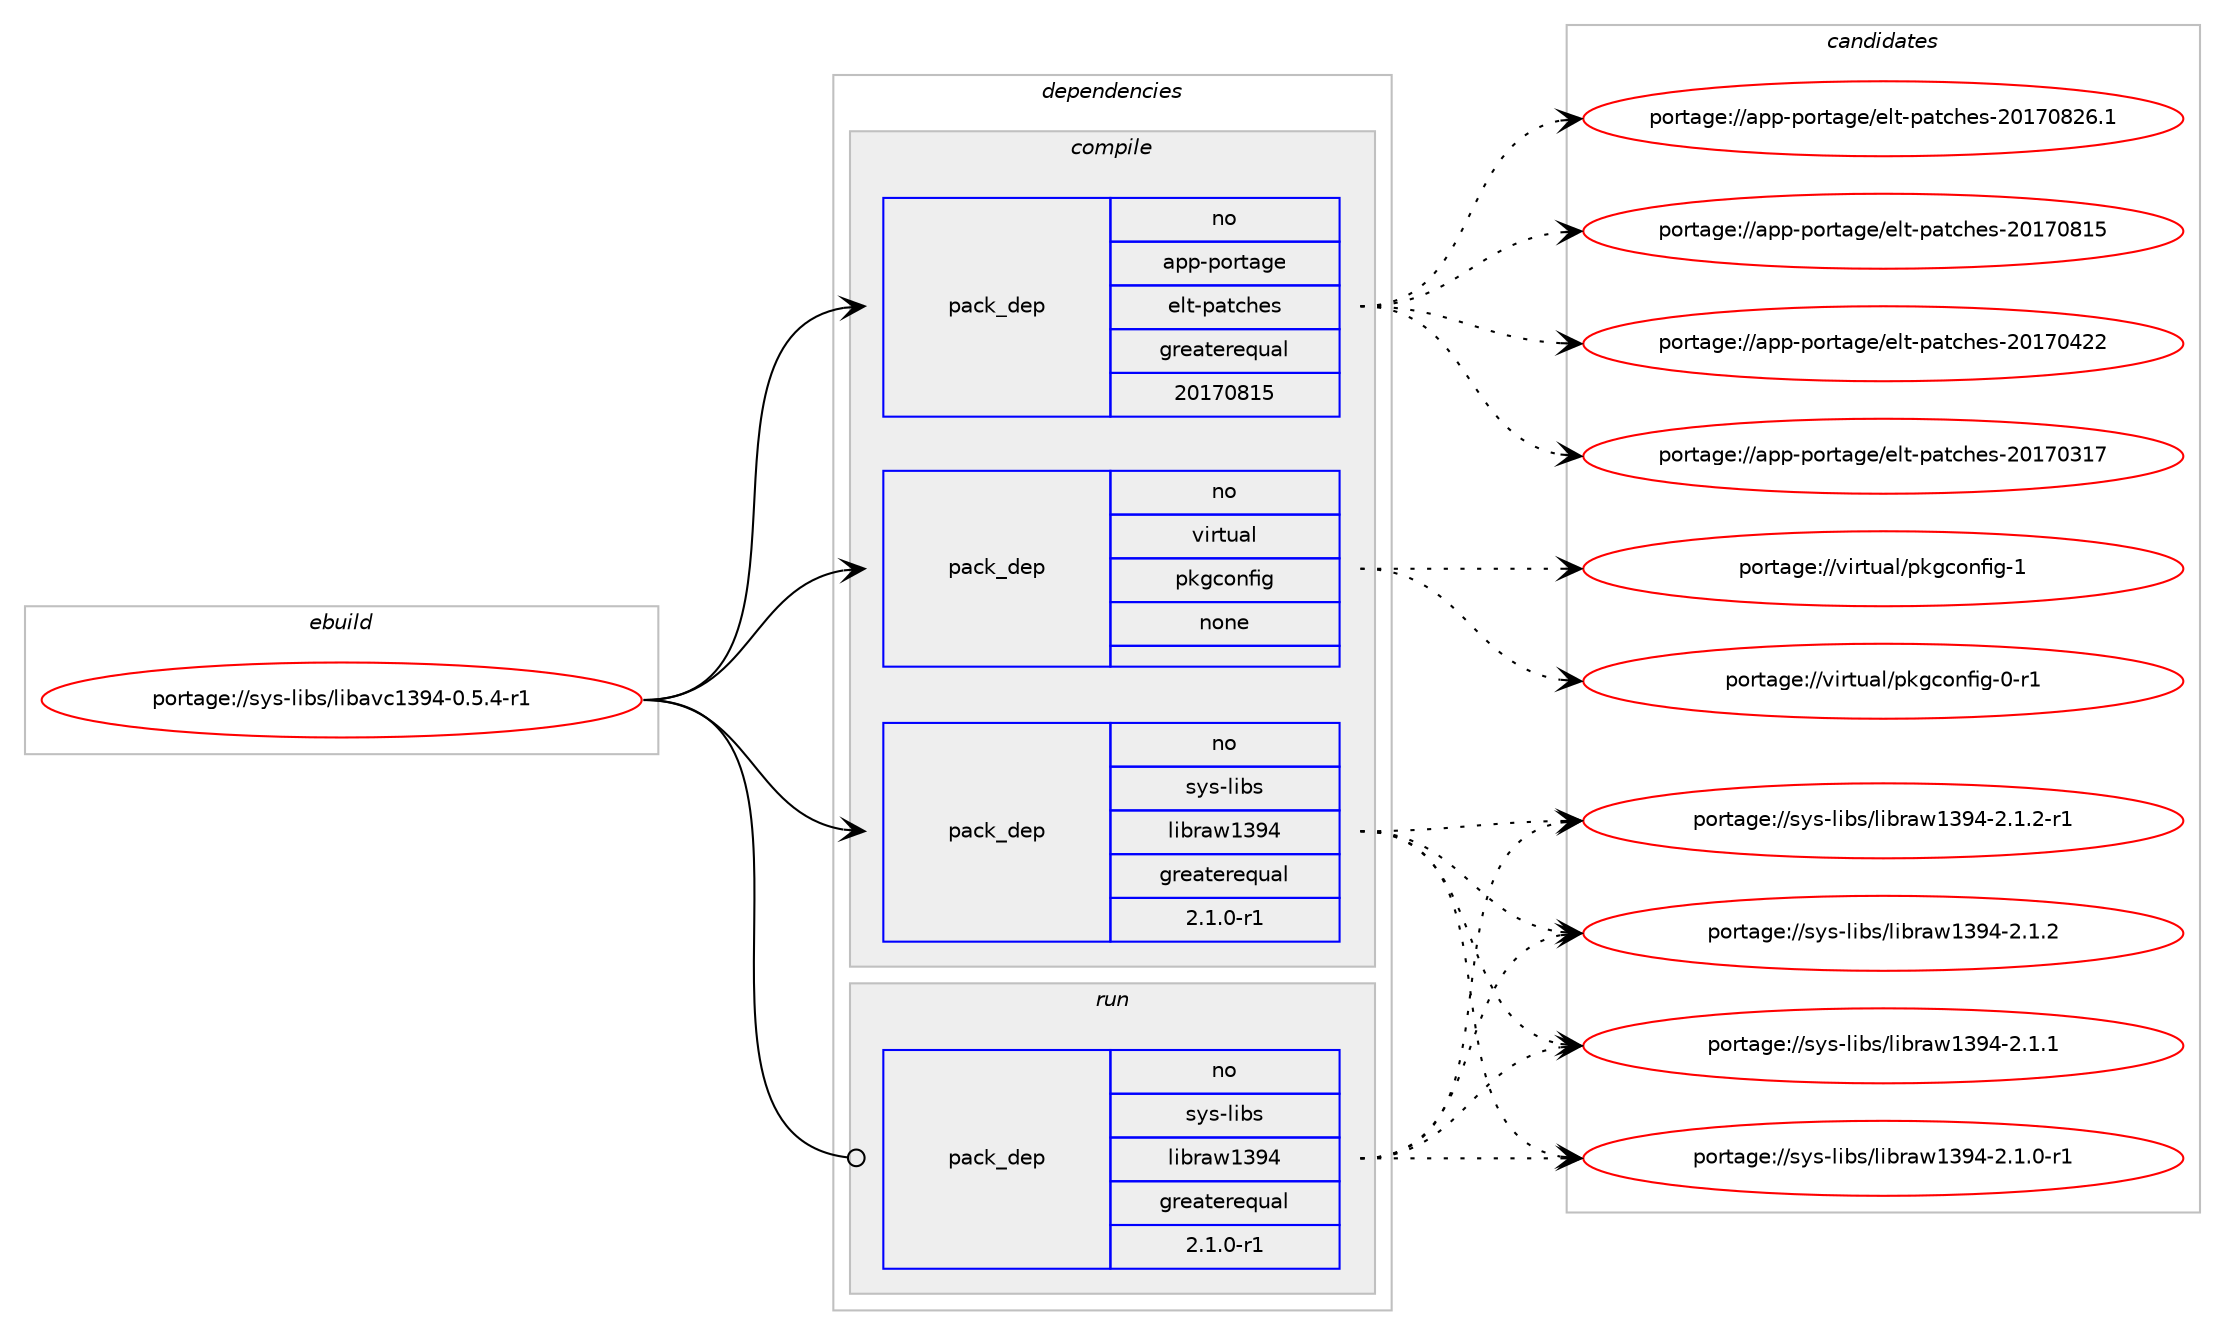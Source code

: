 digraph prolog {

# *************
# Graph options
# *************

newrank=true;
concentrate=true;
compound=true;
graph [rankdir=LR,fontname=Helvetica,fontsize=10,ranksep=1.5];#, ranksep=2.5, nodesep=0.2];
edge  [arrowhead=vee];
node  [fontname=Helvetica,fontsize=10];

# **********
# The ebuild
# **********

subgraph cluster_leftcol {
color=gray;
rank=same;
label=<<i>ebuild</i>>;
id [label="portage://sys-libs/libavc1394-0.5.4-r1", color=red, width=4, href="../sys-libs/libavc1394-0.5.4-r1.svg"];
}

# ****************
# The dependencies
# ****************

subgraph cluster_midcol {
color=gray;
label=<<i>dependencies</i>>;
subgraph cluster_compile {
fillcolor="#eeeeee";
style=filled;
label=<<i>compile</i>>;
subgraph pack21655 {
dependency27087 [label=<<TABLE BORDER="0" CELLBORDER="1" CELLSPACING="0" CELLPADDING="4" WIDTH="220"><TR><TD ROWSPAN="6" CELLPADDING="30">pack_dep</TD></TR><TR><TD WIDTH="110">no</TD></TR><TR><TD>app-portage</TD></TR><TR><TD>elt-patches</TD></TR><TR><TD>greaterequal</TD></TR><TR><TD>20170815</TD></TR></TABLE>>, shape=none, color=blue];
}
id:e -> dependency27087:w [weight=20,style="solid",arrowhead="vee"];
subgraph pack21656 {
dependency27088 [label=<<TABLE BORDER="0" CELLBORDER="1" CELLSPACING="0" CELLPADDING="4" WIDTH="220"><TR><TD ROWSPAN="6" CELLPADDING="30">pack_dep</TD></TR><TR><TD WIDTH="110">no</TD></TR><TR><TD>sys-libs</TD></TR><TR><TD>libraw1394</TD></TR><TR><TD>greaterequal</TD></TR><TR><TD>2.1.0-r1</TD></TR></TABLE>>, shape=none, color=blue];
}
id:e -> dependency27088:w [weight=20,style="solid",arrowhead="vee"];
subgraph pack21657 {
dependency27089 [label=<<TABLE BORDER="0" CELLBORDER="1" CELLSPACING="0" CELLPADDING="4" WIDTH="220"><TR><TD ROWSPAN="6" CELLPADDING="30">pack_dep</TD></TR><TR><TD WIDTH="110">no</TD></TR><TR><TD>virtual</TD></TR><TR><TD>pkgconfig</TD></TR><TR><TD>none</TD></TR><TR><TD></TD></TR></TABLE>>, shape=none, color=blue];
}
id:e -> dependency27089:w [weight=20,style="solid",arrowhead="vee"];
}
subgraph cluster_compileandrun {
fillcolor="#eeeeee";
style=filled;
label=<<i>compile and run</i>>;
}
subgraph cluster_run {
fillcolor="#eeeeee";
style=filled;
label=<<i>run</i>>;
subgraph pack21658 {
dependency27090 [label=<<TABLE BORDER="0" CELLBORDER="1" CELLSPACING="0" CELLPADDING="4" WIDTH="220"><TR><TD ROWSPAN="6" CELLPADDING="30">pack_dep</TD></TR><TR><TD WIDTH="110">no</TD></TR><TR><TD>sys-libs</TD></TR><TR><TD>libraw1394</TD></TR><TR><TD>greaterequal</TD></TR><TR><TD>2.1.0-r1</TD></TR></TABLE>>, shape=none, color=blue];
}
id:e -> dependency27090:w [weight=20,style="solid",arrowhead="odot"];
}
}

# **************
# The candidates
# **************

subgraph cluster_choices {
rank=same;
color=gray;
label=<<i>candidates</i>>;

subgraph choice21655 {
color=black;
nodesep=1;
choice971121124511211111411697103101471011081164511297116991041011154550484955485650544649 [label="portage://app-portage/elt-patches-20170826.1", color=red, width=4,href="../app-portage/elt-patches-20170826.1.svg"];
choice97112112451121111141169710310147101108116451129711699104101115455048495548564953 [label="portage://app-portage/elt-patches-20170815", color=red, width=4,href="../app-portage/elt-patches-20170815.svg"];
choice97112112451121111141169710310147101108116451129711699104101115455048495548525050 [label="portage://app-portage/elt-patches-20170422", color=red, width=4,href="../app-portage/elt-patches-20170422.svg"];
choice97112112451121111141169710310147101108116451129711699104101115455048495548514955 [label="portage://app-portage/elt-patches-20170317", color=red, width=4,href="../app-portage/elt-patches-20170317.svg"];
dependency27087:e -> choice971121124511211111411697103101471011081164511297116991041011154550484955485650544649:w [style=dotted,weight="100"];
dependency27087:e -> choice97112112451121111141169710310147101108116451129711699104101115455048495548564953:w [style=dotted,weight="100"];
dependency27087:e -> choice97112112451121111141169710310147101108116451129711699104101115455048495548525050:w [style=dotted,weight="100"];
dependency27087:e -> choice97112112451121111141169710310147101108116451129711699104101115455048495548514955:w [style=dotted,weight="100"];
}
subgraph choice21656 {
color=black;
nodesep=1;
choice1151211154510810598115471081059811497119495157524550464946504511449 [label="portage://sys-libs/libraw1394-2.1.2-r1", color=red, width=4,href="../sys-libs/libraw1394-2.1.2-r1.svg"];
choice115121115451081059811547108105981149711949515752455046494650 [label="portage://sys-libs/libraw1394-2.1.2", color=red, width=4,href="../sys-libs/libraw1394-2.1.2.svg"];
choice115121115451081059811547108105981149711949515752455046494649 [label="portage://sys-libs/libraw1394-2.1.1", color=red, width=4,href="../sys-libs/libraw1394-2.1.1.svg"];
choice1151211154510810598115471081059811497119495157524550464946484511449 [label="portage://sys-libs/libraw1394-2.1.0-r1", color=red, width=4,href="../sys-libs/libraw1394-2.1.0-r1.svg"];
dependency27088:e -> choice1151211154510810598115471081059811497119495157524550464946504511449:w [style=dotted,weight="100"];
dependency27088:e -> choice115121115451081059811547108105981149711949515752455046494650:w [style=dotted,weight="100"];
dependency27088:e -> choice115121115451081059811547108105981149711949515752455046494649:w [style=dotted,weight="100"];
dependency27088:e -> choice1151211154510810598115471081059811497119495157524550464946484511449:w [style=dotted,weight="100"];
}
subgraph choice21657 {
color=black;
nodesep=1;
choice1181051141161179710847112107103991111101021051034549 [label="portage://virtual/pkgconfig-1", color=red, width=4,href="../virtual/pkgconfig-1.svg"];
choice11810511411611797108471121071039911111010210510345484511449 [label="portage://virtual/pkgconfig-0-r1", color=red, width=4,href="../virtual/pkgconfig-0-r1.svg"];
dependency27089:e -> choice1181051141161179710847112107103991111101021051034549:w [style=dotted,weight="100"];
dependency27089:e -> choice11810511411611797108471121071039911111010210510345484511449:w [style=dotted,weight="100"];
}
subgraph choice21658 {
color=black;
nodesep=1;
choice1151211154510810598115471081059811497119495157524550464946504511449 [label="portage://sys-libs/libraw1394-2.1.2-r1", color=red, width=4,href="../sys-libs/libraw1394-2.1.2-r1.svg"];
choice115121115451081059811547108105981149711949515752455046494650 [label="portage://sys-libs/libraw1394-2.1.2", color=red, width=4,href="../sys-libs/libraw1394-2.1.2.svg"];
choice115121115451081059811547108105981149711949515752455046494649 [label="portage://sys-libs/libraw1394-2.1.1", color=red, width=4,href="../sys-libs/libraw1394-2.1.1.svg"];
choice1151211154510810598115471081059811497119495157524550464946484511449 [label="portage://sys-libs/libraw1394-2.1.0-r1", color=red, width=4,href="../sys-libs/libraw1394-2.1.0-r1.svg"];
dependency27090:e -> choice1151211154510810598115471081059811497119495157524550464946504511449:w [style=dotted,weight="100"];
dependency27090:e -> choice115121115451081059811547108105981149711949515752455046494650:w [style=dotted,weight="100"];
dependency27090:e -> choice115121115451081059811547108105981149711949515752455046494649:w [style=dotted,weight="100"];
dependency27090:e -> choice1151211154510810598115471081059811497119495157524550464946484511449:w [style=dotted,weight="100"];
}
}

}
